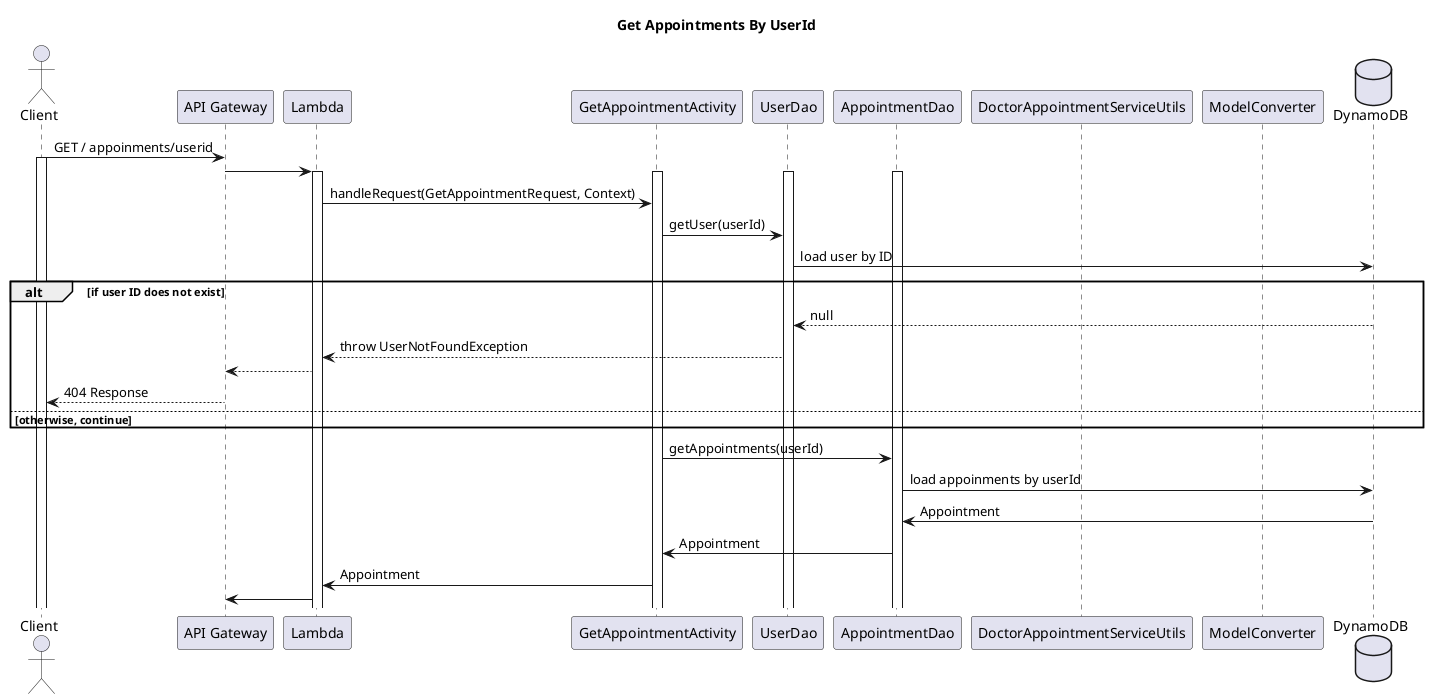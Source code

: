 @startuml
title Get Appointments By UserId

actor Client
participant "API Gateway" as APIGateway
participant Lambda
participant GetAppointmentActivity
participant UserDao
participant AppointmentDao
participant DoctorAppointmentServiceUtils
participant ModelConverter
database DynamoDB

Client -> APIGateway : GET / appoinments/userid
activate Client
APIGateway -> Lambda
activate Lambda
activate GetAppointmentActivity
activate AppointmentDao
activate UserDao
Lambda -> GetAppointmentActivity :  handleRequest(GetAppointmentRequest, Context)
GetAppointmentActivity -> UserDao : getUser(userId)
UserDao -> DynamoDB : load user by ID
alt if user ID does not exist
    UserDao <-- DynamoDB : null
    Lambda <-- UserDao : throw UserNotFoundException
    APIGateway <-- Lambda
    Client <-- APIGateway : 404 Response
else otherwise, continue
end
GetAppointmentActivity -> AppointmentDao : getAppointments(userId)
AppointmentDao -> DynamoDB : load appoinments by userId
AppointmentDao <- DynamoDB : Appointment
GetAppointmentActivity <- AppointmentDao : Appointment
Lambda <- GetAppointmentActivity : Appointment
APIGateway <- Lambda


@enduml